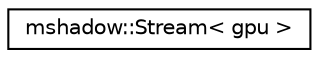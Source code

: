 digraph "Graphical Class Hierarchy"
{
 // LATEX_PDF_SIZE
  edge [fontname="Helvetica",fontsize="10",labelfontname="Helvetica",labelfontsize="10"];
  node [fontname="Helvetica",fontsize="10",shape=record];
  rankdir="LR";
  Node0 [label="mshadow::Stream\< gpu \>",height=0.2,width=0.4,color="black", fillcolor="white", style="filled",URL="$structmshadow_1_1Stream_3_01gpu_01_4.html",tooltip=" "];
}
